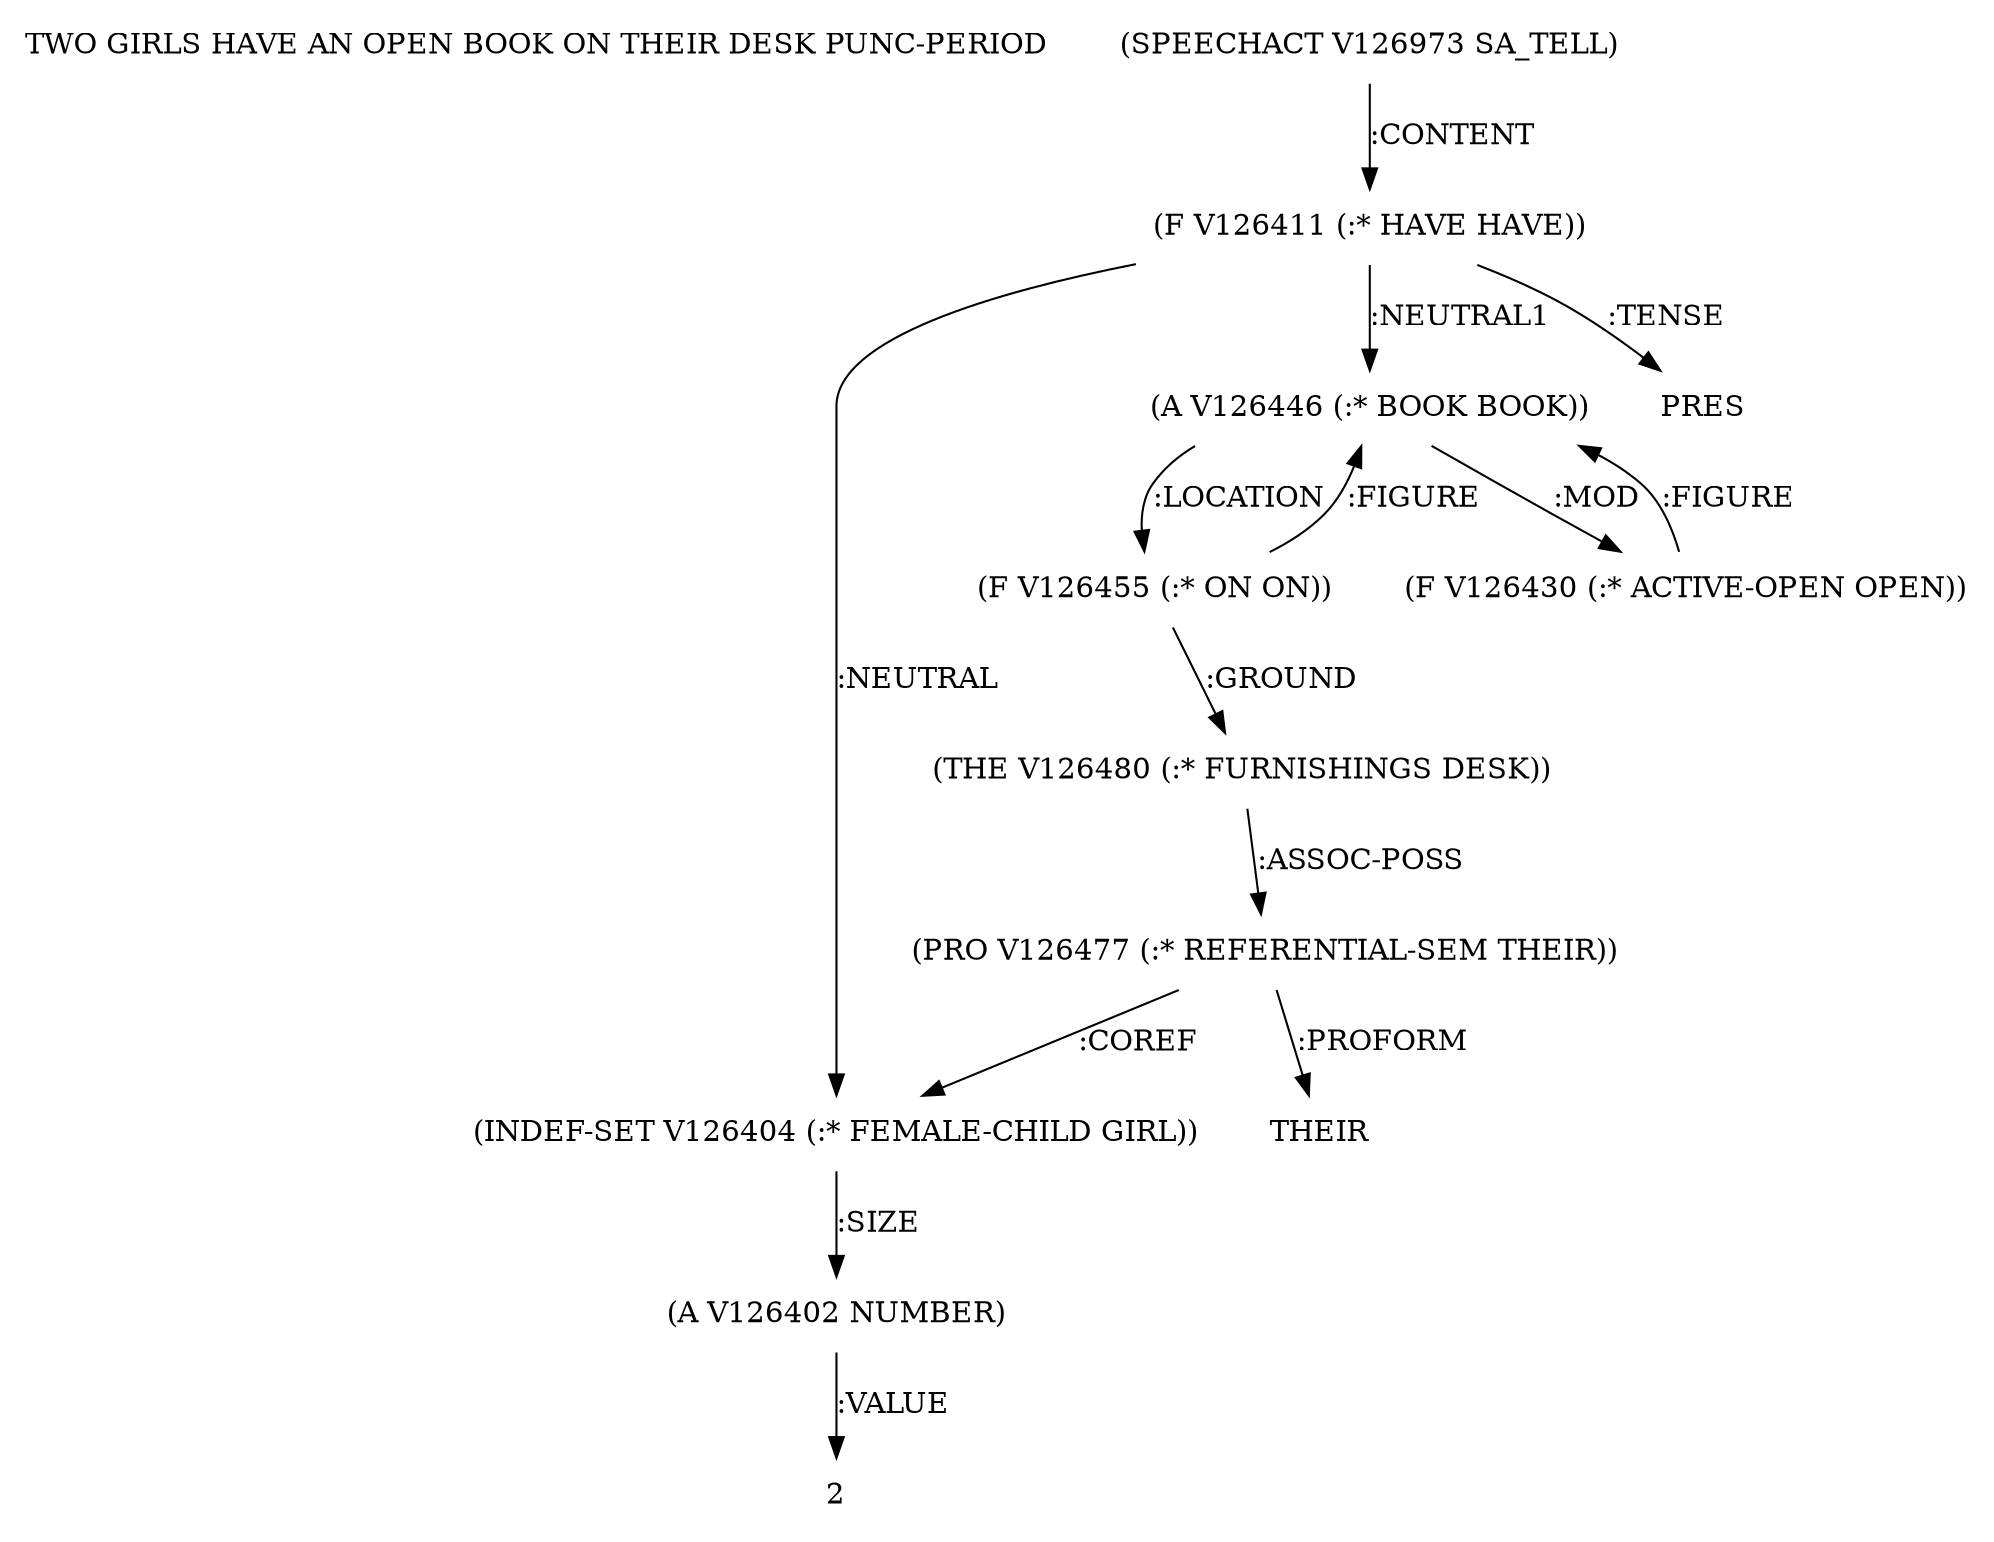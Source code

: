 digraph Terms {
  node [shape=none]
  "TWO GIRLS HAVE AN OPEN BOOK ON THEIR DESK PUNC-PERIOD"
  "V126973" [label="(SPEECHACT V126973 SA_TELL)"]
  "V126973" -> "V126411" [label=":CONTENT"]
  "V126411" [label="(F V126411 (:* HAVE HAVE))"]
  "V126411" -> "V126404" [label=":NEUTRAL"]
  "V126411" -> "V126446" [label=":NEUTRAL1"]
  "V126411" -> "NT127773" [label=":TENSE"]
  "NT127773" [label="PRES"]
  "V126404" [label="(INDEF-SET V126404 (:* FEMALE-CHILD GIRL))"]
  "V126404" -> "V126402" [label=":SIZE"]
  "V126402" [label="(A V126402 NUMBER)"]
  "V126402" -> "NT127774" [label=":VALUE"]
  "NT127774" [label="2"]
  "V126446" [label="(A V126446 (:* BOOK BOOK))"]
  "V126446" -> "V126455" [label=":LOCATION"]
  "V126446" -> "V126430" [label=":MOD"]
  "V126430" [label="(F V126430 (:* ACTIVE-OPEN OPEN))"]
  "V126430" -> "V126446" [label=":FIGURE"]
  "V126455" [label="(F V126455 (:* ON ON))"]
  "V126455" -> "V126480" [label=":GROUND"]
  "V126455" -> "V126446" [label=":FIGURE"]
  "V126480" [label="(THE V126480 (:* FURNISHINGS DESK))"]
  "V126480" -> "V126477" [label=":ASSOC-POSS"]
  "V126477" [label="(PRO V126477 (:* REFERENTIAL-SEM THEIR))"]
  "V126477" -> "NT127775" [label=":PROFORM"]
  "NT127775" [label="THEIR"]
  "V126477" -> "V126404" [label=":COREF"]
}
